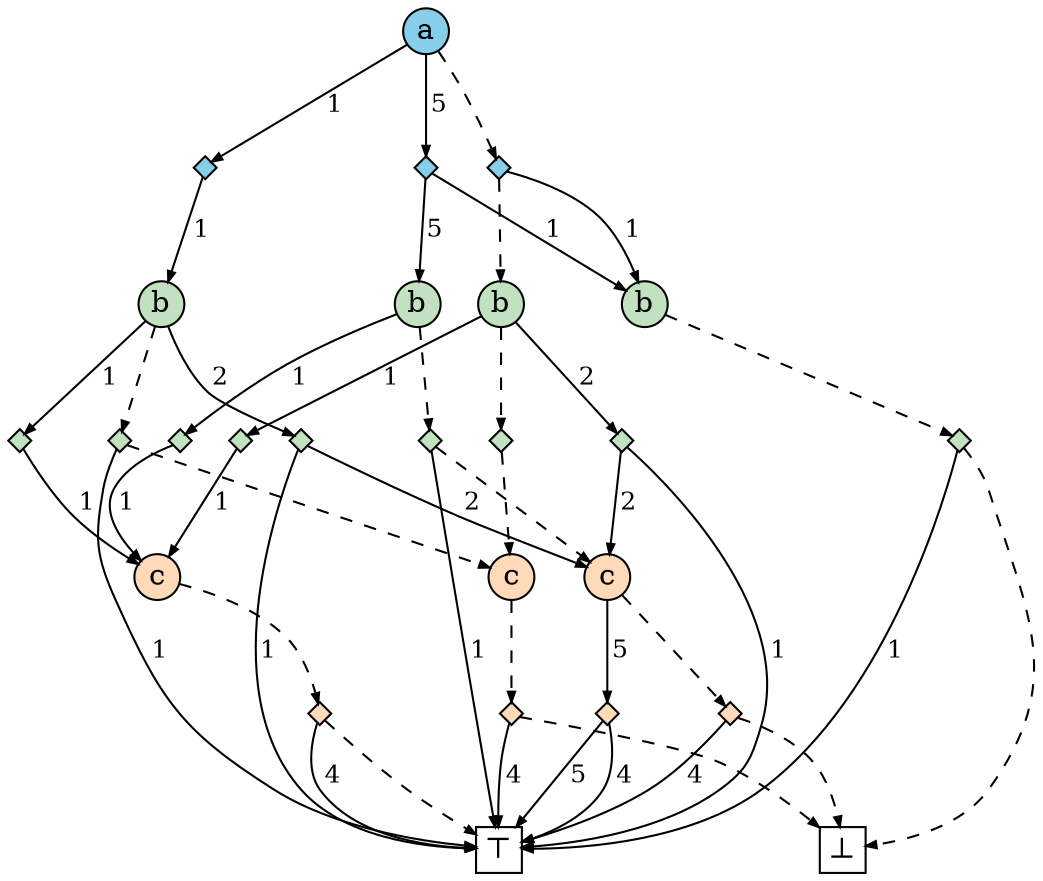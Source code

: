 
    digraph G {
       n51 [label="a", shape=circle, width=0.3, fixedsize=true, style=filled, fillcolor="skyblue"]
   n52 [label="", shape=diamond, width=0.15, height=0.15, style=filled, fillcolor="skyblue"]
   n51 -> n52 [arrowhead=normal, label=" 5 ", labelangle=-30, fontsize=12, arrowsize=0.5, color="#555", fontcolor="black"]
   n52 -> n53 [arrowhead=normal, label=" 5 ", labelangle=-30, fontsize=12, arrowsize=0.5, color="#555", fontcolor="black"]
   n53 [label="b", shape=circle, width=0.3, fixedsize=true, style=filled, fillcolor="#C1E1C1"]
   n54 [label="", shape=diamond, width=0.15, height=0.15, style=filled, fillcolor="#C1E1C1"]
   n53 -> n54 [arrowhead=normal, label=" 1 ", labelangle=-30, fontsize=12, arrowsize=0.5, color="#555", fontcolor="black"]
   n54 -> n55 [arrowhead=normal, label=" 1 ", labelangle=-30, fontsize=12, arrowsize=0.5, color="#555", fontcolor="black"]
   n55 [label="c", shape=circle, width=0.3, fixedsize=true, style=filled, fillcolor="peachpuff"]
   n56 [label="", shape=diamond, width=0.15, height=0.15, style=filled, fillcolor="peachpuff"]
   n55 -> n56 [arrowhead=normal, arrowsize=0.5, style=dashed, color="#555"]
   n56 -> n57 [arrowhead=normal, label=" 4 ", labelangle=-30, fontsize=12, arrowsize=0.5, color="#555", fontcolor="black"]
   n57 [label="⊤", shape=box, width=0.3, height=0.3, fixedsize=true]
   n56 -> n57 [arrowhead=normal, arrowsize=0.5, style=dashed, color="#555"]
   n58 [label="", shape=diamond, width=0.15, height=0.15, style=filled, fillcolor="#C1E1C1"]
   n53 -> n58 [arrowhead=normal, arrowsize=0.5, style=dashed, color="#555"]
   n58 -> n57 [arrowhead=normal, label=" 1 ", labelangle=-30, fontsize=12, arrowsize=0.5, color="#555", fontcolor="black"]
   n58 -> n59 [arrowhead=normal, arrowsize=0.5, style=dashed, color="#555"]
   n59 [label="c", shape=circle, width=0.3, fixedsize=true, style=filled, fillcolor="peachpuff"]
   n60 [label="", shape=diamond, width=0.15, height=0.15, style=filled, fillcolor="peachpuff"]
   n59 -> n60 [arrowhead=normal, label=" 5 ", labelangle=-30, fontsize=12, arrowsize=0.5, color="#555", fontcolor="black"]
   n60 -> n57 [arrowhead=normal, label=" 5 ", labelangle=-30, fontsize=12, arrowsize=0.5, color="#555", fontcolor="black"]
   n60 -> n57 [arrowhead=normal, label=" 4 ", labelangle=-30, fontsize=12, arrowsize=0.5, color="#555", fontcolor="black"]
   n61 [label="", shape=diamond, width=0.15, height=0.15, style=filled, fillcolor="peachpuff"]
   n59 -> n61 [arrowhead=normal, arrowsize=0.5, style=dashed, color="#555"]
   n61 -> n57 [arrowhead=normal, label=" 4 ", labelangle=-30, fontsize=12, arrowsize=0.5, color="#555", fontcolor="black"]
   n61 -> n62 [arrowhead=normal, arrowsize=0.5, style=dashed, color="#555"]
   n62 [label="⊥", shape=box, width=0.3, height=0.3, fixedsize=true]
   n52 -> n63 [arrowhead=normal, label=" 1 ", labelangle=-30, fontsize=12, arrowsize=0.5, color="#555", fontcolor="black"]
   n63 [label="b", shape=circle, width=0.3, fixedsize=true, style=filled, fillcolor="#C1E1C1"]
   n64 [label="", shape=diamond, width=0.15, height=0.15, style=filled, fillcolor="#C1E1C1"]
   n63 -> n64 [arrowhead=normal, arrowsize=0.5, style=dashed, color="#555"]
   n64 -> n57 [arrowhead=normal, label=" 1 ", labelangle=-30, fontsize=12, arrowsize=0.5, color="#555", fontcolor="black"]
   n64 -> n62 [arrowhead=normal, arrowsize=0.5, style=dashed, color="#555"]
   n65 [label="", shape=diamond, width=0.15, height=0.15, style=filled, fillcolor="skyblue"]
   n51 -> n65 [arrowhead=normal, label=" 1 ", labelangle=-30, fontsize=12, arrowsize=0.5, color="#555", fontcolor="black"]
   n65 -> n66 [arrowhead=normal, label=" 1 ", labelangle=-30, fontsize=12, arrowsize=0.5, color="#555", fontcolor="black"]
   n66 [label="b", shape=circle, width=0.3, fixedsize=true, style=filled, fillcolor="#C1E1C1"]
   n67 [label="", shape=diamond, width=0.15, height=0.15, style=filled, fillcolor="#C1E1C1"]
   n66 -> n67 [arrowhead=normal, label=" 1 ", labelangle=-30, fontsize=12, arrowsize=0.5, color="#555", fontcolor="black"]
   n67 -> n55 [arrowhead=normal, label=" 1 ", labelangle=-30, fontsize=12, arrowsize=0.5, color="#555", fontcolor="black"]
   n68 [label="", shape=diamond, width=0.15, height=0.15, style=filled, fillcolor="#C1E1C1"]
   n66 -> n68 [arrowhead=normal, label=" 2 ", labelangle=-30, fontsize=12, arrowsize=0.5, color="#555", fontcolor="black"]
   n68 -> n57 [arrowhead=normal, label=" 1 ", labelangle=-30, fontsize=12, arrowsize=0.5, color="#555", fontcolor="black"]
   n68 -> n59 [arrowhead=normal, label=" 2 ", labelangle=-30, fontsize=12, arrowsize=0.5, color="#555", fontcolor="black"]
   n69 [label="", shape=diamond, width=0.15, height=0.15, style=filled, fillcolor="#C1E1C1"]
   n66 -> n69 [arrowhead=normal, arrowsize=0.5, style=dashed, color="#555"]
   n69 -> n57 [arrowhead=normal, label=" 1 ", labelangle=-30, fontsize=12, arrowsize=0.5, color="#555", fontcolor="black"]
   n69 -> n70 [arrowhead=normal, arrowsize=0.5, style=dashed, color="#555"]
   n70 [label="c", shape=circle, width=0.3, fixedsize=true, style=filled, fillcolor="peachpuff"]
   n71 [label="", shape=diamond, width=0.15, height=0.15, style=filled, fillcolor="peachpuff"]
   n70 -> n71 [arrowhead=normal, arrowsize=0.5, style=dashed, color="#555"]
   n71 -> n57 [arrowhead=normal, label=" 4 ", labelangle=-30, fontsize=12, arrowsize=0.5, color="#555", fontcolor="black"]
   n71 -> n62 [arrowhead=normal, arrowsize=0.5, style=dashed, color="#555"]
   n72 [label="", shape=diamond, width=0.15, height=0.15, style=filled, fillcolor="skyblue"]
   n51 -> n72 [arrowhead=normal, arrowsize=0.5, style=dashed, color="#555"]
   n72 -> n63 [arrowhead=normal, label=" 1 ", labelangle=-30, fontsize=12, arrowsize=0.5, color="#555", fontcolor="black"]
   n72 -> n73 [arrowhead=normal, arrowsize=0.5, style=dashed, color="#555"]
   n73 [label="b", shape=circle, width=0.3, fixedsize=true, style=filled, fillcolor="#C1E1C1"]
   n74 [label="", shape=diamond, width=0.15, height=0.15, style=filled, fillcolor="#C1E1C1"]
   n73 -> n74 [arrowhead=normal, label=" 1 ", labelangle=-30, fontsize=12, arrowsize=0.5, color="#555", fontcolor="black"]
   n74 -> n55 [arrowhead=normal, label=" 1 ", labelangle=-30, fontsize=12, arrowsize=0.5, color="#555", fontcolor="black"]
   n75 [label="", shape=diamond, width=0.15, height=0.15, style=filled, fillcolor="#C1E1C1"]
   n73 -> n75 [arrowhead=normal, label=" 2 ", labelangle=-30, fontsize=12, arrowsize=0.5, color="#555", fontcolor="black"]
   n75 -> n57 [arrowhead=normal, label=" 1 ", labelangle=-30, fontsize=12, arrowsize=0.5, color="#555", fontcolor="black"]
   n75 -> n59 [arrowhead=normal, label=" 2 ", labelangle=-30, fontsize=12, arrowsize=0.5, color="#555", fontcolor="black"]
   n76 [label="", shape=diamond, width=0.15, height=0.15, style=filled, fillcolor="#C1E1C1"]
   n73 -> n76 [arrowhead=normal, arrowsize=0.5, style=dashed, color="#555"]
   n76 -> n70 [arrowhead=normal, arrowsize=0.5, style=dashed, color="#555"]
   {rank=same; n56; n60; n61; n71}
   {rank=same; n58; n75; n69; n54; n74; n67; n64; n76; n68}
   {rank=same; n51}
   {rank=same; n52; n65; n72}
   {rank=same; n53; n63; n66; n73}
   {rank=same; n55; n59; n70}

    }